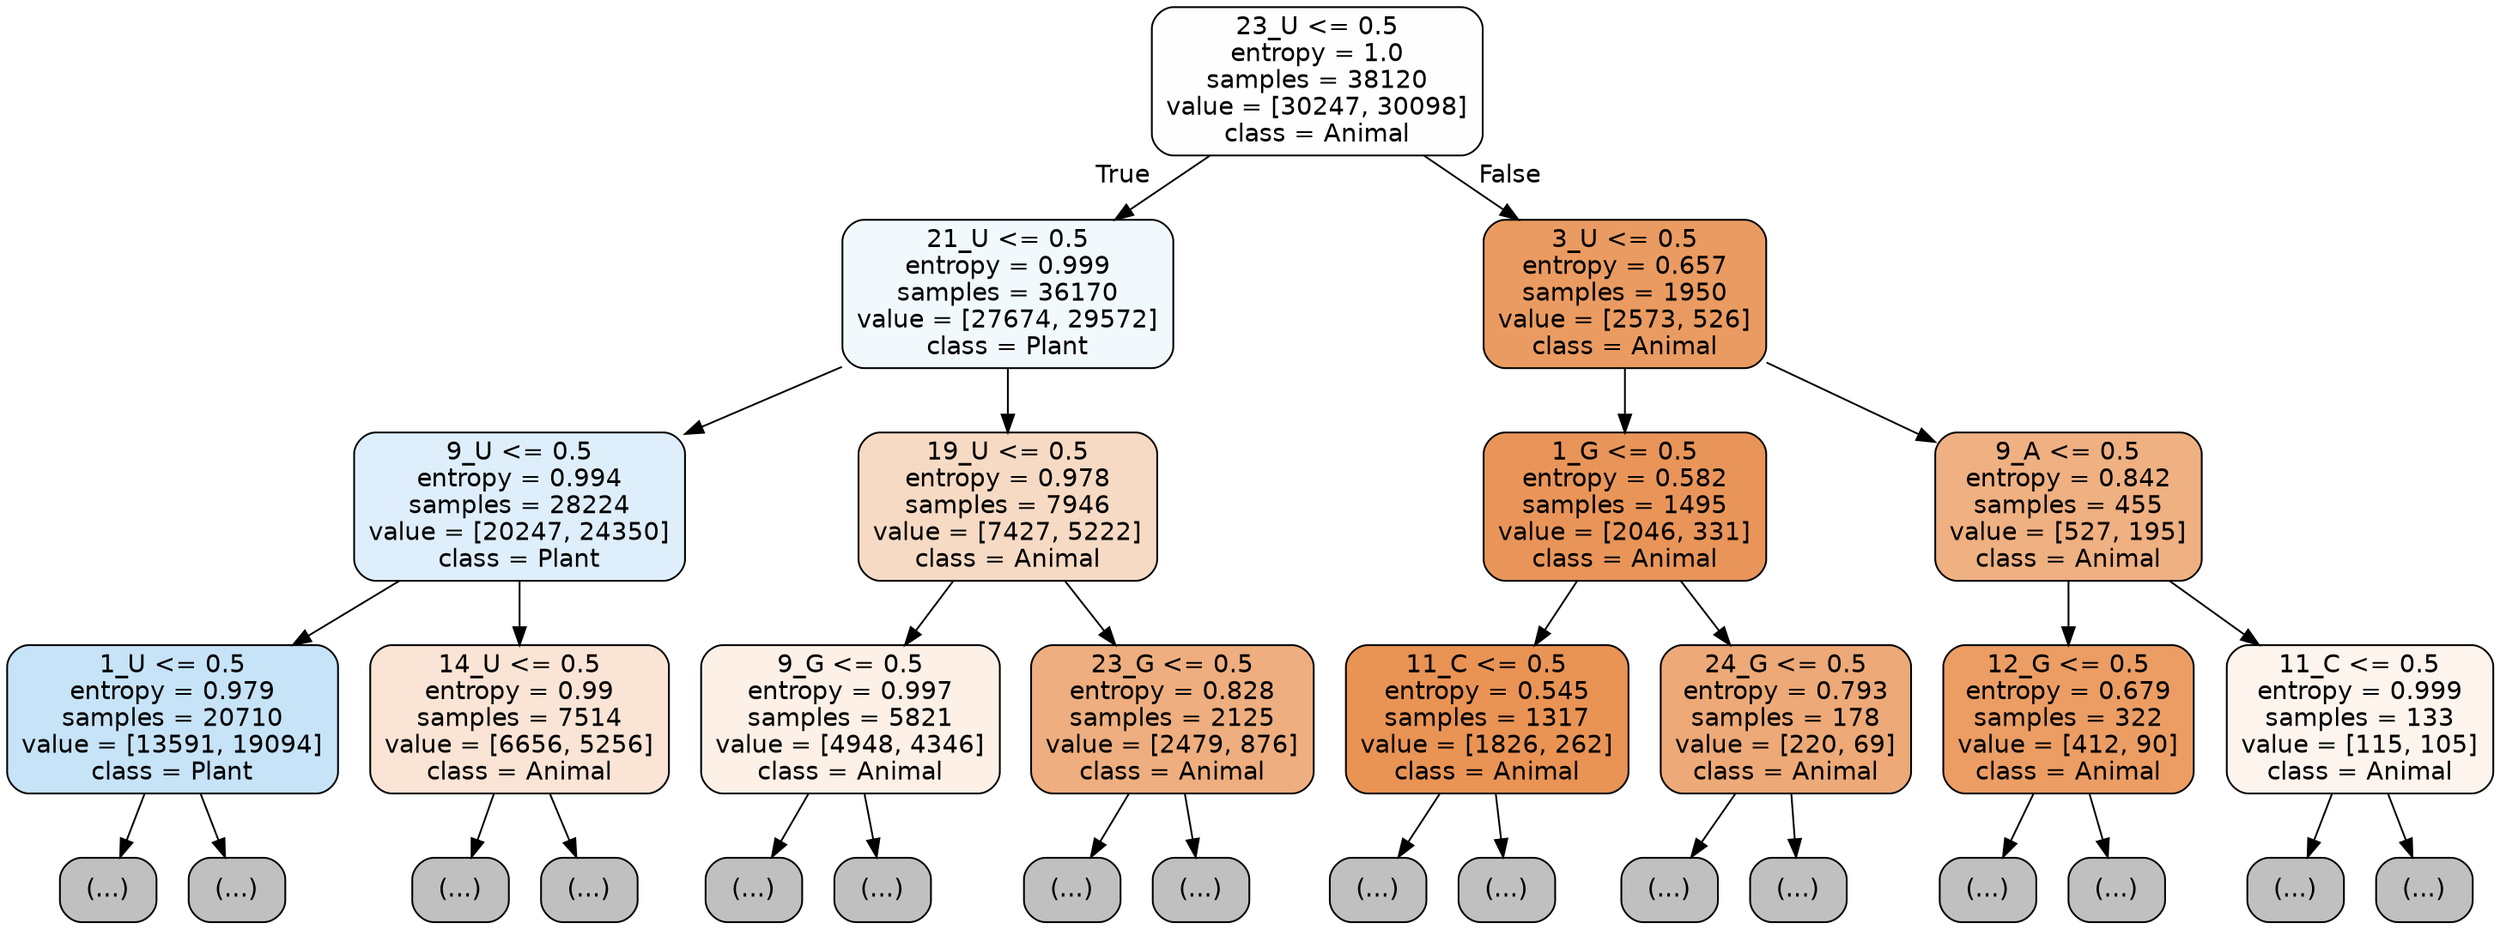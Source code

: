 digraph Tree {
node [shape=box, style="filled, rounded", color="black", fontname="helvetica"] ;
edge [fontname="helvetica"] ;
0 [label="23_U <= 0.5\nentropy = 1.0\nsamples = 38120\nvalue = [30247, 30098]\nclass = Animal", fillcolor="#fffefe"] ;
1 [label="21_U <= 0.5\nentropy = 0.999\nsamples = 36170\nvalue = [27674, 29572]\nclass = Plant", fillcolor="#f2f9fd"] ;
0 -> 1 [labeldistance=2.5, labelangle=45, headlabel="True"] ;
2 [label="9_U <= 0.5\nentropy = 0.994\nsamples = 28224\nvalue = [20247, 24350]\nclass = Plant", fillcolor="#deeefb"] ;
1 -> 2 ;
3 [label="1_U <= 0.5\nentropy = 0.979\nsamples = 20710\nvalue = [13591, 19094]\nclass = Plant", fillcolor="#c6e3f8"] ;
2 -> 3 ;
4 [label="(...)", fillcolor="#C0C0C0"] ;
3 -> 4 ;
5243 [label="(...)", fillcolor="#C0C0C0"] ;
3 -> 5243 ;
9140 [label="14_U <= 0.5\nentropy = 0.99\nsamples = 7514\nvalue = [6656, 5256]\nclass = Animal", fillcolor="#fae4d5"] ;
2 -> 9140 ;
9141 [label="(...)", fillcolor="#C0C0C0"] ;
9140 -> 9141 ;
11860 [label="(...)", fillcolor="#C0C0C0"] ;
9140 -> 11860 ;
12885 [label="19_U <= 0.5\nentropy = 0.978\nsamples = 7946\nvalue = [7427, 5222]\nclass = Animal", fillcolor="#f7dac4"] ;
1 -> 12885 ;
12886 [label="9_G <= 0.5\nentropy = 0.997\nsamples = 5821\nvalue = [4948, 4346]\nclass = Animal", fillcolor="#fcf0e7"] ;
12885 -> 12886 ;
12887 [label="(...)", fillcolor="#C0C0C0"] ;
12886 -> 12887 ;
14794 [label="(...)", fillcolor="#C0C0C0"] ;
12886 -> 14794 ;
15435 [label="23_G <= 0.5\nentropy = 0.828\nsamples = 2125\nvalue = [2479, 876]\nclass = Animal", fillcolor="#eeae7f"] ;
12885 -> 15435 ;
15436 [label="(...)", fillcolor="#C0C0C0"] ;
15435 -> 15436 ;
16315 [label="(...)", fillcolor="#C0C0C0"] ;
15435 -> 16315 ;
16380 [label="3_U <= 0.5\nentropy = 0.657\nsamples = 1950\nvalue = [2573, 526]\nclass = Animal", fillcolor="#ea9b61"] ;
0 -> 16380 [labeldistance=2.5, labelangle=-45, headlabel="False"] ;
16381 [label="1_G <= 0.5\nentropy = 0.582\nsamples = 1495\nvalue = [2046, 331]\nclass = Animal", fillcolor="#e99559"] ;
16380 -> 16381 ;
16382 [label="11_C <= 0.5\nentropy = 0.545\nsamples = 1317\nvalue = [1826, 262]\nclass = Animal", fillcolor="#e99355"] ;
16381 -> 16382 ;
16383 [label="(...)", fillcolor="#C0C0C0"] ;
16382 -> 16383 ;
16738 [label="(...)", fillcolor="#C0C0C0"] ;
16382 -> 16738 ;
16833 [label="24_G <= 0.5\nentropy = 0.793\nsamples = 178\nvalue = [220, 69]\nclass = Animal", fillcolor="#eda977"] ;
16381 -> 16833 ;
16834 [label="(...)", fillcolor="#C0C0C0"] ;
16833 -> 16834 ;
16895 [label="(...)", fillcolor="#C0C0C0"] ;
16833 -> 16895 ;
16910 [label="9_A <= 0.5\nentropy = 0.842\nsamples = 455\nvalue = [527, 195]\nclass = Animal", fillcolor="#efb082"] ;
16380 -> 16910 ;
16911 [label="12_G <= 0.5\nentropy = 0.679\nsamples = 322\nvalue = [412, 90]\nclass = Animal", fillcolor="#eb9d64"] ;
16910 -> 16911 ;
16912 [label="(...)", fillcolor="#C0C0C0"] ;
16911 -> 16912 ;
17019 [label="(...)", fillcolor="#C0C0C0"] ;
16911 -> 17019 ;
17076 [label="11_C <= 0.5\nentropy = 0.999\nsamples = 133\nvalue = [115, 105]\nclass = Animal", fillcolor="#fdf4ee"] ;
16910 -> 17076 ;
17077 [label="(...)", fillcolor="#C0C0C0"] ;
17076 -> 17077 ;
17120 [label="(...)", fillcolor="#C0C0C0"] ;
17076 -> 17120 ;
}